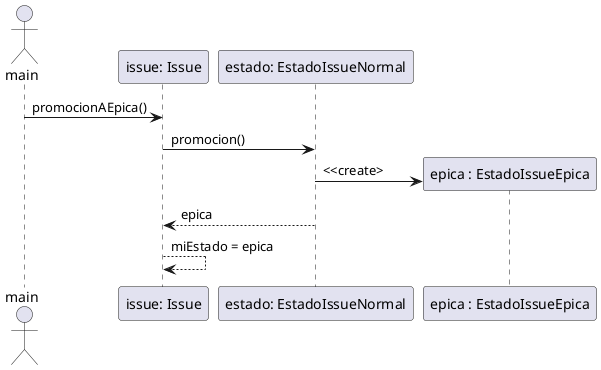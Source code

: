 @startuml
'https://plantuml.com/sequence-diagram

actor main
participant "issue: Issue" as issue
participant "estado: EstadoIssueNormal" as estadoNormal
participant "epica : EstadoIssueEpica" as epica


main -> issue: promocionAEpica()
issue -> estadoNormal : promocion()
estadoNormal -> epica ** : <<create>
estadoNormal --> issue : epica
issue --> issue : miEstado = epica

@enduml